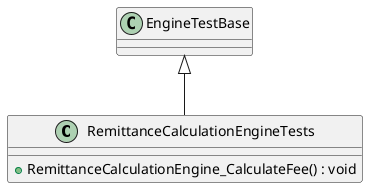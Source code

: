 @startuml
class RemittanceCalculationEngineTests {
    + RemittanceCalculationEngine_CalculateFee() : void
}
EngineTestBase <|-- RemittanceCalculationEngineTests
@enduml
